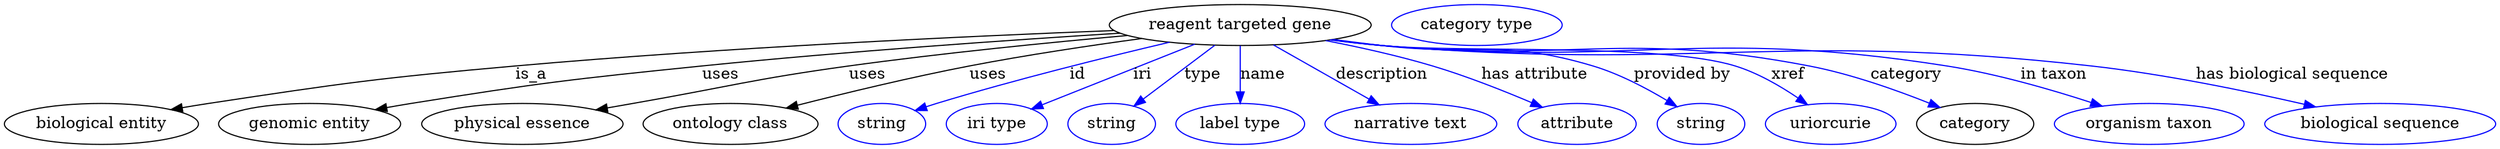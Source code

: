 digraph {
	graph [bb="0,0,2186.5,123"];
	node [label="\N"];
	"reagent targeted gene"	[height=0.5,
		label="reagent targeted gene",
		pos="1085.1,105",
		width=3.1955];
	"biological entity"	[height=0.5,
		pos="85.142,18",
		width=2.3651];
	"reagent targeted gene" -> "biological entity"	[label=is_a,
		lp="462.14,61.5",
		pos="e,146.24,30.57 974.22,100.17 847,95.244 632.25,85.332 448.14,69 328.16,58.357 298.23,54.059 179.14,36 171.73,34.876 164.01,33.619 \
156.31,32.312"];
	"genomic entity"	[height=0.5,
		pos="268.14,18",
		width=2.2206];
	"reagent targeted gene" -> "genomic entity"	[label=uses,
		lp="628.64,61.5",
		pos="e,325.98,30.57 979.33,97.836 883.37,91.85 738.1,81.8 612.14,69 498.45,57.446 469.98,54.062 357.14,36 350.36,34.914 343.3,33.704 \
336.26,32.444"];
	"physical essence"	[height=0.5,
		pos="454.14,18",
		width=2.4553];
	"reagent targeted gene" -> "physical essence"	[label=uses,
		lp="757.64,61.5",
		pos="e,518.84,30.353 985.94,95.775 917.1,89.61 823.36,80.308 741.14,69 656.23,57.322 635.58,50.731 551.14,36 543.88,34.733 536.32,33.411 \
528.75,32.088"];
	"ontology class"	[height=0.5,
		pos="637.14,18",
		width=2.1304];
	"reagent targeted gene" -> "ontology class"	[label=uses,
		lp="863.64,61.5",
		pos="e,686.1,31.944 998.35,93.099 953.11,86.947 896.97,78.577 847.14,69 795.69,59.112 737.81,45.113 695.87,34.442"];
	id	[color=blue,
		height=0.5,
		label=string,
		pos="770.14,18",
		width=1.0652];
	"reagent targeted gene" -> id	[color=blue,
		label=id,
		lp="942.14,61.5",
		pos="e,799.19,29.766 1022.9,89.85 968.53,77.076 887.6,57.096 818.14,36 815.05,35.062 811.87,34.046 808.68,32.993",
		style=solid];
	iri	[color=blue,
		height=0.5,
		label="iri type",
		pos="871.14,18",
		width=1.2277];
	"reagent targeted gene" -> iri	[color=blue,
		label=iri,
		lp="999.14,61.5",
		pos="e,901.61,31.101 1045.1,88.112 1006.9,72.938 949.67,50.192 911.39,34.986",
		style=solid];
	type	[color=blue,
		height=0.5,
		label=string,
		pos="972.14,18",
		width=1.0652];
	"reagent targeted gene" -> type	[color=blue,
		label=type,
		lp="1052.1,61.5",
		pos="e,991.78,33.771 1062.8,87.207 1044.8,73.636 1019.3,54.464 999.93,39.9",
		style=solid];
	name	[color=blue,
		height=0.5,
		label="label type",
		pos="1085.1,18",
		width=1.5707];
	"reagent targeted gene" -> name	[color=blue,
		label=name,
		lp="1105.1,61.5",
		pos="e,1085.1,36.175 1085.1,86.799 1085.1,75.163 1085.1,59.548 1085.1,46.237",
		style=solid];
	description	[color=blue,
		height=0.5,
		label="narrative text",
		pos="1235.1,18",
		width=2.0943];
	"reagent targeted gene" -> description	[color=blue,
		label=description,
		lp="1209.6,61.5",
		pos="e,1207.2,34.83 1114.4,87.409 1138.4,73.796 1172.6,54.447 1198.4,39.798",
		style=solid];
	"has attribute"	[color=blue,
		height=0.5,
		label=attribute,
		pos="1380.1,18",
		width=1.4443];
	"reagent targeted gene" -> "has attribute"	[color=blue,
		label="has attribute",
		lp="1344.1,61.5",
		pos="e,1349.9,32.741 1160.3,91.337 1189.8,85.608 1223.9,78.069 1254.1,69 1283.7,60.148 1316,47.25 1340.5,36.771",
		style=solid];
	"provided by"	[color=blue,
		height=0.5,
		label=string,
		pos="1488.1,18",
		width=1.0652];
	"reagent targeted gene" -> "provided by"	[color=blue,
		label="provided by",
		lp="1472.6,61.5",
		pos="e,1467.4,33.274 1167.1,92.292 1181.1,90.426 1195.5,88.589 1209.1,87 1291.6,77.358 1315.7,93.138 1395.1,69 1417.7,62.149 1441.1,49.566 \
1458.7,38.737",
		style=solid];
	xref	[color=blue,
		height=0.5,
		label=uriorcurie,
		pos="1602.1,18",
		width=1.5887];
	"reagent targeted gene" -> xref	[color=blue,
		label=xref,
		lp="1565.6,61.5",
		pos="e,1582,34.982 1165.4,92.062 1179.9,90.167 1195,88.38 1209.1,87 1277.8,80.309 1453.2,89.399 1519.1,69 1538.6,62.972 1558.3,51.443 \
1573.5,40.974",
		style=solid];
	category	[height=0.5,
		pos="1729.1,18",
		width=1.4263];
	"reagent targeted gene" -> category	[color=blue,
		label=category,
		lp="1668.6,61.5",
		pos="e,1698.4,32.451 1165.1,91.987 1179.7,90.088 1194.9,88.319 1209.1,87 1375.3,71.653 1420.3,100.51 1584.1,69 1620.7,61.974 1660.5,47.725 \
1689.2,36.23",
		style=solid];
	"in taxon"	[color=blue,
		height=0.5,
		label="organism taxon",
		pos="1882.1,18",
		width=2.3109];
	"reagent targeted gene" -> "in taxon"	[color=blue,
		label="in taxon",
		lp="1798.1,61.5",
		pos="e,1840.7,33.674 1164.4,91.936 1179.2,90.017 1194.6,88.255 1209.1,87 1428.5,68.026 1486.6,103.01 1704.1,69 1747.8,62.179 1795.9,48.25 \
1831.1,36.823",
		style=solid];
	"has biological sequence"	[color=blue,
		height=0.5,
		label="biological sequence",
		pos="2085.1,18",
		width=2.8164];
	"reagent targeted gene" -> "has biological sequence"	[color=blue,
		label="has biological sequence",
		lp="2007.6,61.5",
		pos="e,2028.3,32.99 1164.1,91.89 1179,89.964 1194.5,88.21 1209.1,87 1484.8,64.185 1556.3,99.813 1831.1,69 1895.3,61.806 1967.5,46.938 \
2018.4,35.276",
		style=solid];
	"named thing_category"	[color=blue,
		height=0.5,
		label="category type",
		pos="1293.1,105",
		width=2.0762];
}
